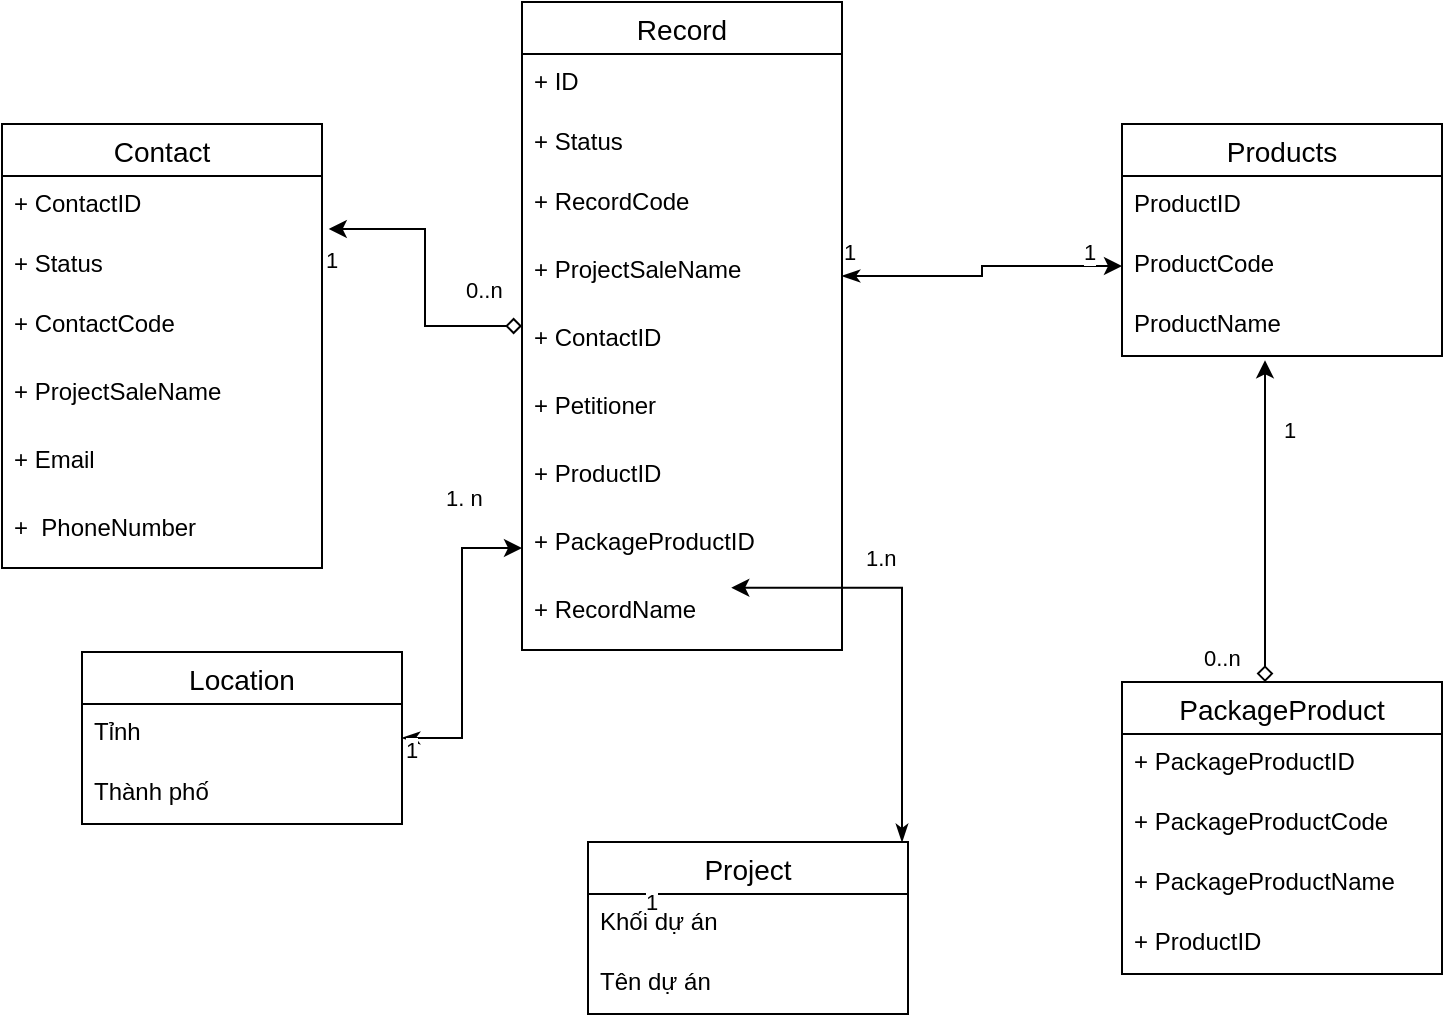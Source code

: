 <mxfile version="14.6.10" type="device"><diagram id="LOLbIyCYo6oVb5vYYxk2" name="Page-1"><mxGraphModel dx="1251" dy="645" grid="1" gridSize="10" guides="1" tooltips="1" connect="1" arrows="1" fold="1" page="1" pageScale="1" pageWidth="827" pageHeight="1169" math="0" shadow="0"><root><mxCell id="0"/><mxCell id="1" parent="0"/><mxCell id="jvwnl2ahA90Of0yf0mli-17" value="Products" style="swimlane;fontStyle=0;childLayout=stackLayout;horizontal=1;startSize=26;horizontalStack=0;resizeParent=1;resizeParentMax=0;resizeLast=0;collapsible=1;marginBottom=0;align=center;fontSize=14;" vertex="1" parent="1"><mxGeometry x="600" y="91" width="160" height="116" as="geometry"/></mxCell><mxCell id="jvwnl2ahA90Of0yf0mli-18" value="ProductID" style="text;strokeColor=none;fillColor=none;spacingLeft=4;spacingRight=4;overflow=hidden;rotatable=0;points=[[0,0.5],[1,0.5]];portConstraint=eastwest;fontSize=12;" vertex="1" parent="jvwnl2ahA90Of0yf0mli-17"><mxGeometry y="26" width="160" height="30" as="geometry"/></mxCell><mxCell id="jvwnl2ahA90Of0yf0mli-19" value="ProductCode" style="text;strokeColor=none;fillColor=none;spacingLeft=4;spacingRight=4;overflow=hidden;rotatable=0;points=[[0,0.5],[1,0.5]];portConstraint=eastwest;fontSize=12;" vertex="1" parent="jvwnl2ahA90Of0yf0mli-17"><mxGeometry y="56" width="160" height="30" as="geometry"/></mxCell><mxCell id="jvwnl2ahA90Of0yf0mli-20" value="ProductName" style="text;strokeColor=none;fillColor=none;spacingLeft=4;spacingRight=4;overflow=hidden;rotatable=0;points=[[0,0.5],[1,0.5]];portConstraint=eastwest;fontSize=12;" vertex="1" parent="jvwnl2ahA90Of0yf0mli-17"><mxGeometry y="86" width="160" height="30" as="geometry"/></mxCell><mxCell id="jvwnl2ahA90Of0yf0mli-37" value="Contact" style="swimlane;fontStyle=0;childLayout=stackLayout;horizontal=1;startSize=26;horizontalStack=0;resizeParent=1;resizeParentMax=0;resizeLast=0;collapsible=1;marginBottom=0;align=center;fontSize=14;" vertex="1" parent="1"><mxGeometry x="40" y="91" width="160" height="222" as="geometry"/></mxCell><mxCell id="jvwnl2ahA90Of0yf0mli-38" value="+ ContactID&#10;&#10;&#10;&#10;&#10;" style="text;strokeColor=none;fillColor=none;spacingLeft=4;spacingRight=4;overflow=hidden;rotatable=0;points=[[0,0.5],[1,0.5]];portConstraint=eastwest;fontSize=12;" vertex="1" parent="jvwnl2ahA90Of0yf0mli-37"><mxGeometry y="26" width="160" height="30" as="geometry"/></mxCell><mxCell id="jvwnl2ahA90Of0yf0mli-39" value="+ Status" style="text;strokeColor=none;fillColor=none;spacingLeft=4;spacingRight=4;overflow=hidden;rotatable=0;points=[[0,0.5],[1,0.5]];portConstraint=eastwest;fontSize=12;" vertex="1" parent="jvwnl2ahA90Of0yf0mli-37"><mxGeometry y="56" width="160" height="30" as="geometry"/></mxCell><mxCell id="jvwnl2ahA90Of0yf0mli-40" value="+ ContactCode" style="text;strokeColor=none;fillColor=none;spacingLeft=4;spacingRight=4;overflow=hidden;rotatable=0;points=[[0,0.5],[1,0.5]];portConstraint=eastwest;fontSize=12;" vertex="1" parent="jvwnl2ahA90Of0yf0mli-37"><mxGeometry y="86" width="160" height="34" as="geometry"/></mxCell><mxCell id="jvwnl2ahA90Of0yf0mli-76" value="+ ProjectSaleName" style="text;strokeColor=none;fillColor=none;spacingLeft=4;spacingRight=4;overflow=hidden;rotatable=0;points=[[0,0.5],[1,0.5]];portConstraint=eastwest;fontSize=12;" vertex="1" parent="jvwnl2ahA90Of0yf0mli-37"><mxGeometry y="120" width="160" height="34" as="geometry"/></mxCell><mxCell id="jvwnl2ahA90Of0yf0mli-105" value="+ Email" style="text;strokeColor=none;fillColor=none;spacingLeft=4;spacingRight=4;overflow=hidden;rotatable=0;points=[[0,0.5],[1,0.5]];portConstraint=eastwest;fontSize=12;" vertex="1" parent="jvwnl2ahA90Of0yf0mli-37"><mxGeometry y="154" width="160" height="34" as="geometry"/></mxCell><mxCell id="jvwnl2ahA90Of0yf0mli-106" value="+  PhoneNumber" style="text;strokeColor=none;fillColor=none;spacingLeft=4;spacingRight=4;overflow=hidden;rotatable=0;points=[[0,0.5],[1,0.5]];portConstraint=eastwest;fontSize=12;" vertex="1" parent="jvwnl2ahA90Of0yf0mli-37"><mxGeometry y="188" width="160" height="34" as="geometry"/></mxCell><mxCell id="jvwnl2ahA90Of0yf0mli-78" style="edgeStyle=elbowEdgeStyle;rounded=0;orthogonalLoop=1;jettySize=auto;html=1;entryX=0.446;entryY=1.071;entryDx=0;entryDy=0;entryPerimeter=0;startArrow=diamond;startFill=0;" edge="1" parent="1" source="jvwnl2ahA90Of0yf0mli-60" target="jvwnl2ahA90Of0yf0mli-20"><mxGeometry relative="1" as="geometry"/></mxCell><mxCell id="jvwnl2ahA90Of0yf0mli-60" value="PackageProduct" style="swimlane;fontStyle=0;childLayout=stackLayout;horizontal=1;startSize=26;horizontalStack=0;resizeParent=1;resizeParentMax=0;resizeLast=0;collapsible=1;marginBottom=0;align=center;fontSize=14;" vertex="1" parent="1"><mxGeometry x="600" y="370" width="160" height="146" as="geometry"/></mxCell><mxCell id="jvwnl2ahA90Of0yf0mli-61" value="+ PackageProductID" style="text;strokeColor=none;fillColor=none;spacingLeft=4;spacingRight=4;overflow=hidden;rotatable=0;points=[[0,0.5],[1,0.5]];portConstraint=eastwest;fontSize=12;" vertex="1" parent="jvwnl2ahA90Of0yf0mli-60"><mxGeometry y="26" width="160" height="30" as="geometry"/></mxCell><mxCell id="jvwnl2ahA90Of0yf0mli-62" value="+ PackageProductCode" style="text;strokeColor=none;fillColor=none;spacingLeft=4;spacingRight=4;overflow=hidden;rotatable=0;points=[[0,0.5],[1,0.5]];portConstraint=eastwest;fontSize=12;" vertex="1" parent="jvwnl2ahA90Of0yf0mli-60"><mxGeometry y="56" width="160" height="30" as="geometry"/></mxCell><mxCell id="jvwnl2ahA90Of0yf0mli-63" value="+ PackageProductName" style="text;strokeColor=none;fillColor=none;spacingLeft=4;spacingRight=4;overflow=hidden;rotatable=0;points=[[0,0.5],[1,0.5]];portConstraint=eastwest;fontSize=12;" vertex="1" parent="jvwnl2ahA90Of0yf0mli-60"><mxGeometry y="86" width="160" height="30" as="geometry"/></mxCell><mxCell id="jvwnl2ahA90Of0yf0mli-77" value="+ ProductID" style="text;strokeColor=none;fillColor=none;spacingLeft=4;spacingRight=4;overflow=hidden;rotatable=0;points=[[0,0.5],[1,0.5]];portConstraint=eastwest;fontSize=12;" vertex="1" parent="jvwnl2ahA90Of0yf0mli-60"><mxGeometry y="116" width="160" height="30" as="geometry"/></mxCell><mxCell id="jvwnl2ahA90Of0yf0mli-99" style="edgeStyle=elbowEdgeStyle;rounded=0;orthogonalLoop=1;jettySize=auto;html=1;startArrow=classicThin;startFill=1;" edge="1" parent="1" source="jvwnl2ahA90Of0yf0mli-64" target="jvwnl2ahA90Of0yf0mli-98"><mxGeometry relative="1" as="geometry"/></mxCell><mxCell id="jvwnl2ahA90Of0yf0mli-64" value="Location" style="swimlane;fontStyle=0;childLayout=stackLayout;horizontal=1;startSize=26;horizontalStack=0;resizeParent=1;resizeParentMax=0;resizeLast=0;collapsible=1;marginBottom=0;align=center;fontSize=14;" vertex="1" parent="1"><mxGeometry x="80" y="355" width="160" height="86" as="geometry"/></mxCell><mxCell id="jvwnl2ahA90Of0yf0mli-65" value="Tỉnh" style="text;strokeColor=none;fillColor=none;spacingLeft=4;spacingRight=4;overflow=hidden;rotatable=0;points=[[0,0.5],[1,0.5]];portConstraint=eastwest;fontSize=12;" vertex="1" parent="jvwnl2ahA90Of0yf0mli-64"><mxGeometry y="26" width="160" height="30" as="geometry"/></mxCell><mxCell id="jvwnl2ahA90Of0yf0mli-67" value="Thành phố" style="text;strokeColor=none;fillColor=none;spacingLeft=4;spacingRight=4;overflow=hidden;rotatable=0;points=[[0,0.5],[1,0.5]];portConstraint=eastwest;fontSize=12;" vertex="1" parent="jvwnl2ahA90Of0yf0mli-64"><mxGeometry y="56" width="160" height="30" as="geometry"/></mxCell><mxCell id="jvwnl2ahA90Of0yf0mli-102" style="edgeStyle=elbowEdgeStyle;rounded=0;orthogonalLoop=1;jettySize=auto;html=1;entryX=0.654;entryY=1.083;entryDx=0;entryDy=0;entryPerimeter=0;startArrow=classicThin;startFill=1;" edge="1" parent="1" source="jvwnl2ahA90Of0yf0mli-68" target="jvwnl2ahA90Of0yf0mli-98"><mxGeometry relative="1" as="geometry"><Array as="points"><mxPoint x="490" y="390"/></Array></mxGeometry></mxCell><mxCell id="jvwnl2ahA90Of0yf0mli-68" value="Project" style="swimlane;fontStyle=0;childLayout=stackLayout;horizontal=1;startSize=26;horizontalStack=0;resizeParent=1;resizeParentMax=0;resizeLast=0;collapsible=1;marginBottom=0;align=center;fontSize=14;" vertex="1" parent="1"><mxGeometry x="333" y="450" width="160" height="86" as="geometry"/></mxCell><mxCell id="jvwnl2ahA90Of0yf0mli-69" value="Khối dự án" style="text;strokeColor=none;fillColor=none;spacingLeft=4;spacingRight=4;overflow=hidden;rotatable=0;points=[[0,0.5],[1,0.5]];portConstraint=eastwest;fontSize=12;" vertex="1" parent="jvwnl2ahA90Of0yf0mli-68"><mxGeometry y="26" width="160" height="30" as="geometry"/></mxCell><mxCell id="jvwnl2ahA90Of0yf0mli-70" value="Tên dự án" style="text;strokeColor=none;fillColor=none;spacingLeft=4;spacingRight=4;overflow=hidden;rotatable=0;points=[[0,0.5],[1,0.5]];portConstraint=eastwest;fontSize=12;" vertex="1" parent="jvwnl2ahA90Of0yf0mli-68"><mxGeometry y="56" width="160" height="30" as="geometry"/></mxCell><mxCell id="jvwnl2ahA90Of0yf0mli-82" value="0..n" style="edgeLabel;resizable=0;html=1;align=left;verticalAlign=top;" connectable="0" vertex="1" parent="1"><mxGeometry x="620" y="294" as="geometry"><mxPoint x="19" y="51" as="offset"/></mxGeometry></mxCell><mxCell id="jvwnl2ahA90Of0yf0mli-83" value="1" style="edgeLabel;resizable=0;html=1;align=left;verticalAlign=top;" connectable="0" vertex="1" parent="1"><mxGeometry x="440" y="91" as="geometry"><mxPoint x="19" y="51" as="offset"/></mxGeometry></mxCell><mxCell id="jvwnl2ahA90Of0yf0mli-91" style="edgeStyle=elbowEdgeStyle;rounded=0;orthogonalLoop=1;jettySize=auto;html=1;entryX=1.021;entryY=0.883;entryDx=0;entryDy=0;entryPerimeter=0;startArrow=diamond;startFill=0;" edge="1" parent="1" source="jvwnl2ahA90Of0yf0mli-84" target="jvwnl2ahA90Of0yf0mli-38"><mxGeometry relative="1" as="geometry"/></mxCell><mxCell id="jvwnl2ahA90Of0yf0mli-84" value="Record" style="swimlane;fontStyle=0;childLayout=stackLayout;horizontal=1;startSize=26;horizontalStack=0;resizeParent=1;resizeParentMax=0;resizeLast=0;collapsible=1;marginBottom=0;align=center;fontSize=14;" vertex="1" parent="1"><mxGeometry x="300" y="30" width="160" height="324" as="geometry"/></mxCell><mxCell id="jvwnl2ahA90Of0yf0mli-85" value="+ ID&#10;&#10;&#10;&#10;&#10;" style="text;strokeColor=none;fillColor=none;spacingLeft=4;spacingRight=4;overflow=hidden;rotatable=0;points=[[0,0.5],[1,0.5]];portConstraint=eastwest;fontSize=12;" vertex="1" parent="jvwnl2ahA90Of0yf0mli-84"><mxGeometry y="26" width="160" height="30" as="geometry"/></mxCell><mxCell id="jvwnl2ahA90Of0yf0mli-86" value="+ Status" style="text;strokeColor=none;fillColor=none;spacingLeft=4;spacingRight=4;overflow=hidden;rotatable=0;points=[[0,0.5],[1,0.5]];portConstraint=eastwest;fontSize=12;" vertex="1" parent="jvwnl2ahA90Of0yf0mli-84"><mxGeometry y="56" width="160" height="30" as="geometry"/></mxCell><mxCell id="jvwnl2ahA90Of0yf0mli-87" value="+ RecordCode" style="text;strokeColor=none;fillColor=none;spacingLeft=4;spacingRight=4;overflow=hidden;rotatable=0;points=[[0,0.5],[1,0.5]];portConstraint=eastwest;fontSize=12;" vertex="1" parent="jvwnl2ahA90Of0yf0mli-84"><mxGeometry y="86" width="160" height="34" as="geometry"/></mxCell><mxCell id="jvwnl2ahA90Of0yf0mli-88" value="+ ProjectSaleName" style="text;strokeColor=none;fillColor=none;spacingLeft=4;spacingRight=4;overflow=hidden;rotatable=0;points=[[0,0.5],[1,0.5]];portConstraint=eastwest;fontSize=12;" vertex="1" parent="jvwnl2ahA90Of0yf0mli-84"><mxGeometry y="120" width="160" height="34" as="geometry"/></mxCell><mxCell id="jvwnl2ahA90Of0yf0mli-89" value="+ ContactID" style="text;strokeColor=none;fillColor=none;spacingLeft=4;spacingRight=4;overflow=hidden;rotatable=0;points=[[0,0.5],[1,0.5]];portConstraint=eastwest;fontSize=12;" vertex="1" parent="jvwnl2ahA90Of0yf0mli-84"><mxGeometry y="154" width="160" height="34" as="geometry"/></mxCell><mxCell id="jvwnl2ahA90Of0yf0mli-90" value="+ Petitioner" style="text;strokeColor=none;fillColor=none;spacingLeft=4;spacingRight=4;overflow=hidden;rotatable=0;points=[[0,0.5],[1,0.5]];portConstraint=eastwest;fontSize=12;" vertex="1" parent="jvwnl2ahA90Of0yf0mli-84"><mxGeometry y="188" width="160" height="34" as="geometry"/></mxCell><mxCell id="jvwnl2ahA90Of0yf0mli-97" value="+ ProductID" style="text;strokeColor=none;fillColor=none;spacingLeft=4;spacingRight=4;overflow=hidden;rotatable=0;points=[[0,0.5],[1,0.5]];portConstraint=eastwest;fontSize=12;" vertex="1" parent="jvwnl2ahA90Of0yf0mli-84"><mxGeometry y="222" width="160" height="34" as="geometry"/></mxCell><mxCell id="jvwnl2ahA90Of0yf0mli-98" value="+ PackageProductID" style="text;strokeColor=none;fillColor=none;spacingLeft=4;spacingRight=4;overflow=hidden;rotatable=0;points=[[0,0.5],[1,0.5]];portConstraint=eastwest;fontSize=12;" vertex="1" parent="jvwnl2ahA90Of0yf0mli-84"><mxGeometry y="256" width="160" height="34" as="geometry"/></mxCell><mxCell id="jvwnl2ahA90Of0yf0mli-107" value="+ RecordName" style="text;strokeColor=none;fillColor=none;spacingLeft=4;spacingRight=4;overflow=hidden;rotatable=0;points=[[0,0.5],[1,0.5]];portConstraint=eastwest;fontSize=12;" vertex="1" parent="jvwnl2ahA90Of0yf0mli-84"><mxGeometry y="290" width="160" height="34" as="geometry"/></mxCell><mxCell id="jvwnl2ahA90Of0yf0mli-92" value="&lt;span style=&quot;color: rgb(0, 0, 0); font-family: helvetica; font-size: 11px; font-style: normal; font-weight: 400; letter-spacing: normal; text-align: left; text-indent: 0px; text-transform: none; word-spacing: 0px; background-color: rgb(255, 255, 255); display: inline; float: none;&quot;&gt;1&lt;/span&gt;" style="text;whiteSpace=wrap;html=1;" vertex="1" parent="1"><mxGeometry x="200" y="145" width="30" height="30" as="geometry"/></mxCell><mxCell id="jvwnl2ahA90Of0yf0mli-93" value="&lt;span style=&quot;color: rgb(0, 0, 0); font-family: helvetica; font-size: 11px; font-style: normal; font-weight: 400; letter-spacing: normal; text-align: left; text-indent: 0px; text-transform: none; word-spacing: 0px; background-color: rgb(255, 255, 255); display: inline; float: none;&quot;&gt;0..n&lt;/span&gt;" style="text;whiteSpace=wrap;html=1;" vertex="1" parent="1"><mxGeometry x="270" y="160" width="40" height="30" as="geometry"/></mxCell><mxCell id="jvwnl2ahA90Of0yf0mli-94" style="edgeStyle=elbowEdgeStyle;rounded=0;orthogonalLoop=1;jettySize=auto;html=1;entryX=0;entryY=0.5;entryDx=0;entryDy=0;startArrow=classicThin;startFill=1;" edge="1" parent="1" source="jvwnl2ahA90Of0yf0mli-88" target="jvwnl2ahA90Of0yf0mli-19"><mxGeometry relative="1" as="geometry"/></mxCell><mxCell id="jvwnl2ahA90Of0yf0mli-95" value="1" style="edgeLabel;resizable=0;html=1;align=left;verticalAlign=top;" connectable="0" vertex="1" parent="1"><mxGeometry x="560" y="91" as="geometry"><mxPoint x="19" y="51" as="offset"/></mxGeometry></mxCell><mxCell id="jvwnl2ahA90Of0yf0mli-96" value="1" style="edgeLabel;resizable=0;html=1;align=left;verticalAlign=top;" connectable="0" vertex="1" parent="1"><mxGeometry x="660" y="180" as="geometry"><mxPoint x="19" y="51" as="offset"/></mxGeometry></mxCell><mxCell id="jvwnl2ahA90Of0yf0mli-100" value="&lt;span style=&quot;color: rgb(0 , 0 , 0) ; font-family: &amp;#34;helvetica&amp;#34; ; font-size: 11px ; font-style: normal ; font-weight: 400 ; letter-spacing: normal ; text-align: left ; text-indent: 0px ; text-transform: none ; word-spacing: 0px ; background-color: rgb(255 , 255 , 255) ; display: inline ; float: none&quot;&gt;1. n&lt;/span&gt;" style="text;whiteSpace=wrap;html=1;" vertex="1" parent="1"><mxGeometry x="260" y="264" width="30" height="30" as="geometry"/></mxCell><mxCell id="jvwnl2ahA90Of0yf0mli-101" value="&lt;span style=&quot;color: rgb(0, 0, 0); font-family: helvetica; font-size: 11px; font-style: normal; font-weight: 400; letter-spacing: normal; text-align: left; text-indent: 0px; text-transform: none; word-spacing: 0px; background-color: rgb(255, 255, 255); display: inline; float: none;&quot;&gt;1&lt;/span&gt;" style="text;whiteSpace=wrap;html=1;" vertex="1" parent="1"><mxGeometry x="240" y="390" width="30" height="30" as="geometry"/></mxCell><mxCell id="jvwnl2ahA90Of0yf0mli-103" value="&lt;span style=&quot;color: rgb(0 , 0 , 0) ; font-family: &amp;#34;helvetica&amp;#34; ; font-size: 11px ; font-style: normal ; font-weight: 400 ; letter-spacing: normal ; text-align: left ; text-indent: 0px ; text-transform: none ; word-spacing: 0px ; background-color: rgb(255 , 255 , 255) ; display: inline ; float: none&quot;&gt;1.n&lt;/span&gt;" style="text;whiteSpace=wrap;html=1;" vertex="1" parent="1"><mxGeometry x="470" y="294" width="30" height="30" as="geometry"/></mxCell><mxCell id="jvwnl2ahA90Of0yf0mli-104" value="&lt;span style=&quot;color: rgb(0, 0, 0); font-family: helvetica; font-size: 11px; font-style: normal; font-weight: 400; letter-spacing: normal; text-align: left; text-indent: 0px; text-transform: none; word-spacing: 0px; background-color: rgb(255, 255, 255); display: inline; float: none;&quot;&gt;1&lt;/span&gt;" style="text;whiteSpace=wrap;html=1;" vertex="1" parent="1"><mxGeometry x="360" y="466" width="30" height="50" as="geometry"/></mxCell></root></mxGraphModel></diagram></mxfile>